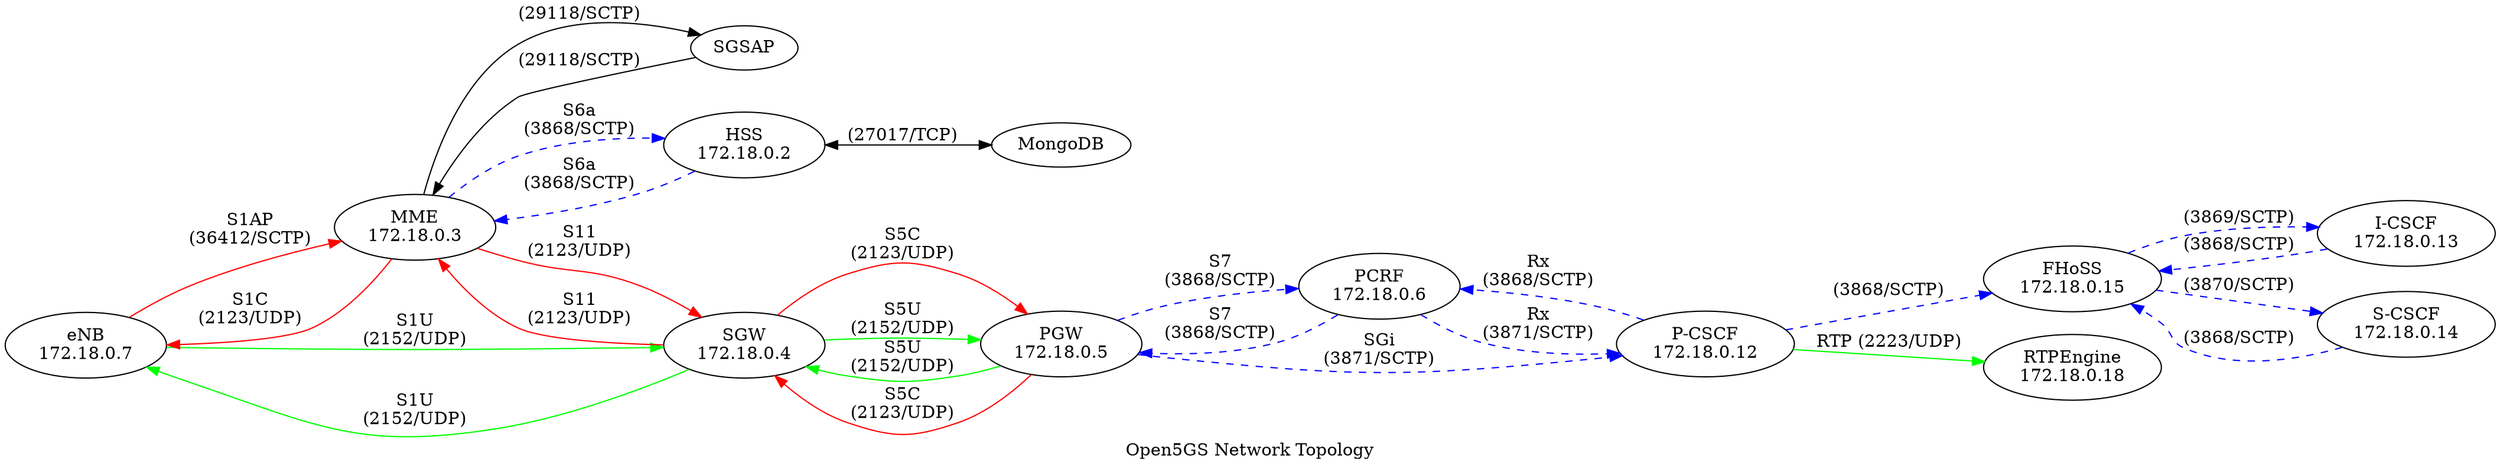 digraph open5gs_network {
	graph [label="Open5GS Network Topology"];
	rankdir=LR;

	eNB [label="eNB\n172.18.0.7"];

	subgraph CN {
		bgcolor="green";
		label="Open5GS";
		HSS	[label="HSS\n172.18.0.2"];
		MME	[label="MME\n172.18.0.3"];
		PCRF	[label="PCRF\n172.18.0.6"];
		PGW	[label="PGW\n172.18.0.5"];
		SGW	[label="SGW\n172.18.0.4"];
	}
	subgraph IMS {
		bgcolor="blue";
		label="Kamailio IMS";
		PCSCF	[label="P-CSCF\n172.18.0.12"];
		ICSCF	[label="I-CSCF\n172.18.0.13"];
		SCSCF	[label="S-CSCF\n172.18.0.14"];
		FHoSS	[label="FHoSS\n172.18.0.15"];
		RTP	[label="RTPEngine\n172.18.0.18"];
	}

	MONGO [label="MongoDB"];

	// dashed: for diameter
	// solid: for TCP & UDP

	HSS -> MME	[label="S6a\n(3868/SCTP)" style="dashed" color="blue"];
	MME -> HSS	[label="S6a\n(3868/SCTP)" style="dashed" color="blue"];
	HSS -> MONGO	[label="(27017/TCP)" dir=both];
	MME -> SGW	[label="S11\n(2123/UDP)" color="red"];
	MME -> SGSAP	[label="(29118/SCTP)"];
	SGSAP -> MME	[label="(29118/SCTP)"];
	PCRF -> PGW	[label="S7\n(3868/SCTP)" style="dashed" color="blue"];
	PCRF -> PCSCF	[label="Rx\n(3871/SCTP)" style="dashed" color="blue"];
	PGW -> PCRF	[label="S7\n(3868/SCTP)" style="dashed" color="blue"];
	PGW -> PCSCF	[label="SGi\n(3871/SCTP)" style="dashed" color="blue"];
	PGW -> SGW	[label="S5U\n(2152/UDP)" color="green"];
	SGW -> PGW	[label="S5C\n(2123/UDP)" color="red"];
	PGW -> SGW	[label="S5C\n(2123/UDP)" color="red"];
	SGW -> PGW	[label="S5U\n(2152/UDP)" color="green"];
	SGW -> eNB	[label="S1U\n(2152/UDP)" color="green"];
	SGW -> MME	[label="S11\n(2123/UDP)" color="red"];
	eNB -> MME	[label="S1AP\n(36412/SCTP)" color="red"];
	eNB -> SGW	[label="S1U\n(2152/UDP)" color="green"];
	MME -> eNB	[label="S1C\n(2123/UDP)" color="red"];

	PCSCF -> PCRF	[label="Rx\n(3868/SCTP)" style="dashed" color="blue"];
	PCSCF -> FHoSS	[label="(3868/SCTP)" style="dashed" color="blue"];
	PCSCF -> RTP    [label="RTP (2223/UDP)" color="green"];
	ICSCF -> FHoSS	[label="(3868/SCTP)" style="dashed" color="blue"];
	SCSCF -> FHoSS	[label="(3868/SCTP)" style="dashed" color="blue"];
	FHoSS -> ICSCF	[label="(3869/SCTP)" style="dashed" color="blue"];
	FHoSS -> SCSCF	[label="(3870/SCTP)" style="dashed" color="blue"];
}
